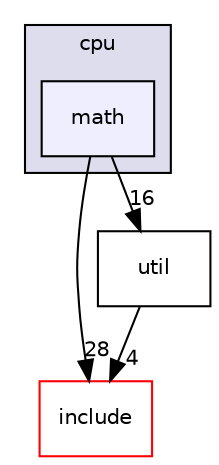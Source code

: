 digraph "onnxruntime/onnxruntime/core/providers/cpu/math" {
  compound=true
  node [ fontsize="10", fontname="Helvetica"];
  edge [ labelfontsize="10", labelfontname="Helvetica"];
  subgraph clusterdir_3683cb2698e6daed4ebbd4c1d451f237 {
    graph [ bgcolor="#ddddee", pencolor="black", label="cpu" fontname="Helvetica", fontsize="10", URL="dir_3683cb2698e6daed4ebbd4c1d451f237.html"]
  dir_14a3c2d006b5e97f60119a4e873746b9 [shape=box, label="math", style="filled", fillcolor="#eeeeff", pencolor="black", URL="dir_14a3c2d006b5e97f60119a4e873746b9.html"];
  }
  dir_f44f875884e6b767c5658db22ccaab42 [shape=box label="include" fillcolor="white" style="filled" color="red" URL="dir_f44f875884e6b767c5658db22ccaab42.html"];
  dir_5d2c02da9f4b6260dad551789979fe21 [shape=box label="util" URL="dir_5d2c02da9f4b6260dad551789979fe21.html"];
  dir_14a3c2d006b5e97f60119a4e873746b9->dir_f44f875884e6b767c5658db22ccaab42 [headlabel="28", labeldistance=1.5 headhref="dir_000050_000008.html"];
  dir_14a3c2d006b5e97f60119a4e873746b9->dir_5d2c02da9f4b6260dad551789979fe21 [headlabel="16", labeldistance=1.5 headhref="dir_000050_000065.html"];
  dir_5d2c02da9f4b6260dad551789979fe21->dir_f44f875884e6b767c5658db22ccaab42 [headlabel="4", labeldistance=1.5 headhref="dir_000065_000008.html"];
}
